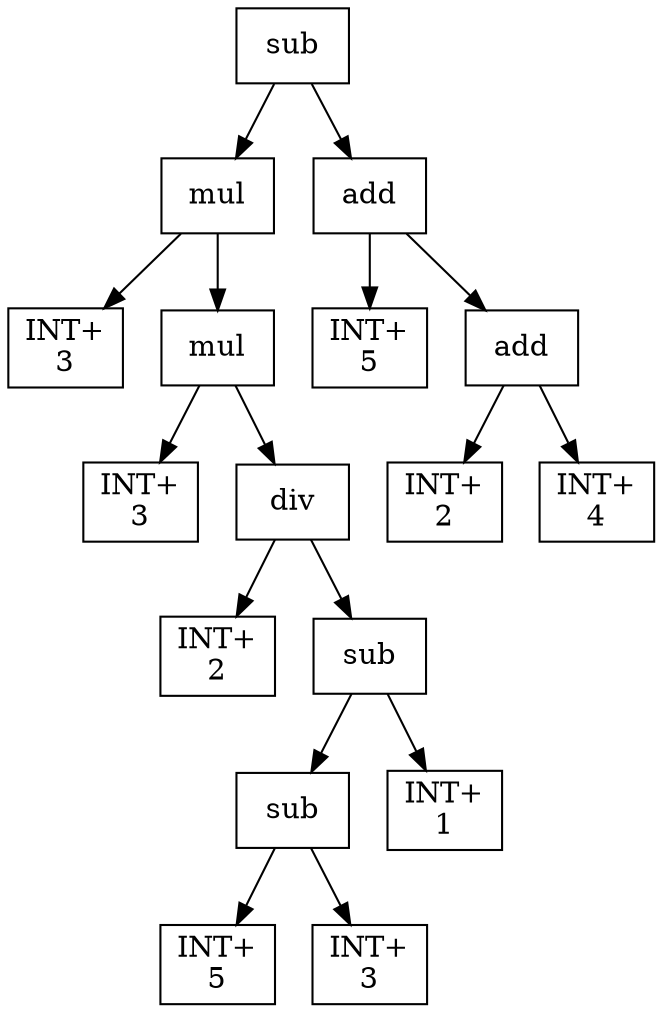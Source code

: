 digraph expr {
  node [shape=box];
  n1 [label="sub"];
  n2 [label="mul"];
  n3 [label="INT+\n3"];
  n4 [label="mul"];
  n5 [label="INT+\n3"];
  n6 [label="div"];
  n7 [label="INT+\n2"];
  n8 [label="sub"];
  n9 [label="sub"];
  n10 [label="INT+\n5"];
  n11 [label="INT+\n3"];
  n9 -> n10;
  n9 -> n11;
  n12 [label="INT+\n1"];
  n8 -> n9;
  n8 -> n12;
  n6 -> n7;
  n6 -> n8;
  n4 -> n5;
  n4 -> n6;
  n2 -> n3;
  n2 -> n4;
  n13 [label="add"];
  n14 [label="INT+\n5"];
  n15 [label="add"];
  n16 [label="INT+\n2"];
  n17 [label="INT+\n4"];
  n15 -> n16;
  n15 -> n17;
  n13 -> n14;
  n13 -> n15;
  n1 -> n2;
  n1 -> n13;
}